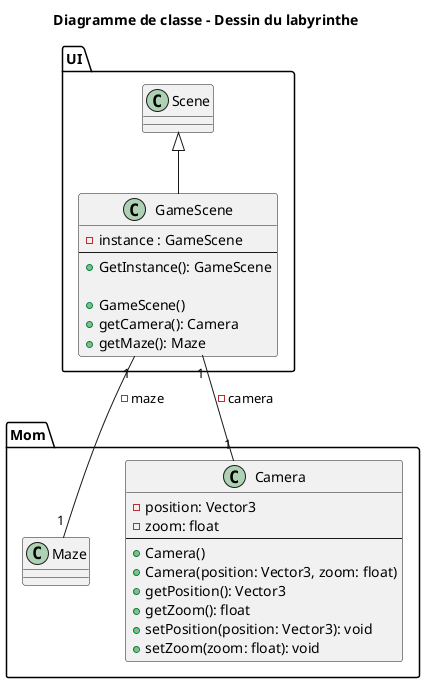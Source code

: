 @startuml
title Diagramme de classe - Dessin du labyrinthe

package UI {
    class Scene

    class GameScene {
        - instance : GameScene
        ---
        + GetInstance(): GameScene

        + GameScene()
        + getCamera(): Camera
        + getMaze(): Maze
    }

    GameScene -up-|> Scene
}

package Mom {
    class Maze

    class Camera {
        - position: Vector3
        - zoom: float
        ---
        + Camera()
        + Camera(position: Vector3, zoom: float)
        + getPosition(): Vector3
        + getZoom(): float
        + setPosition(position: Vector3): void
        + setZoom(zoom: float): void
    }
}

GameScene "1" -- "1" Camera: - camera
GameScene "1" -- "1" Maze: - maze

@enduml